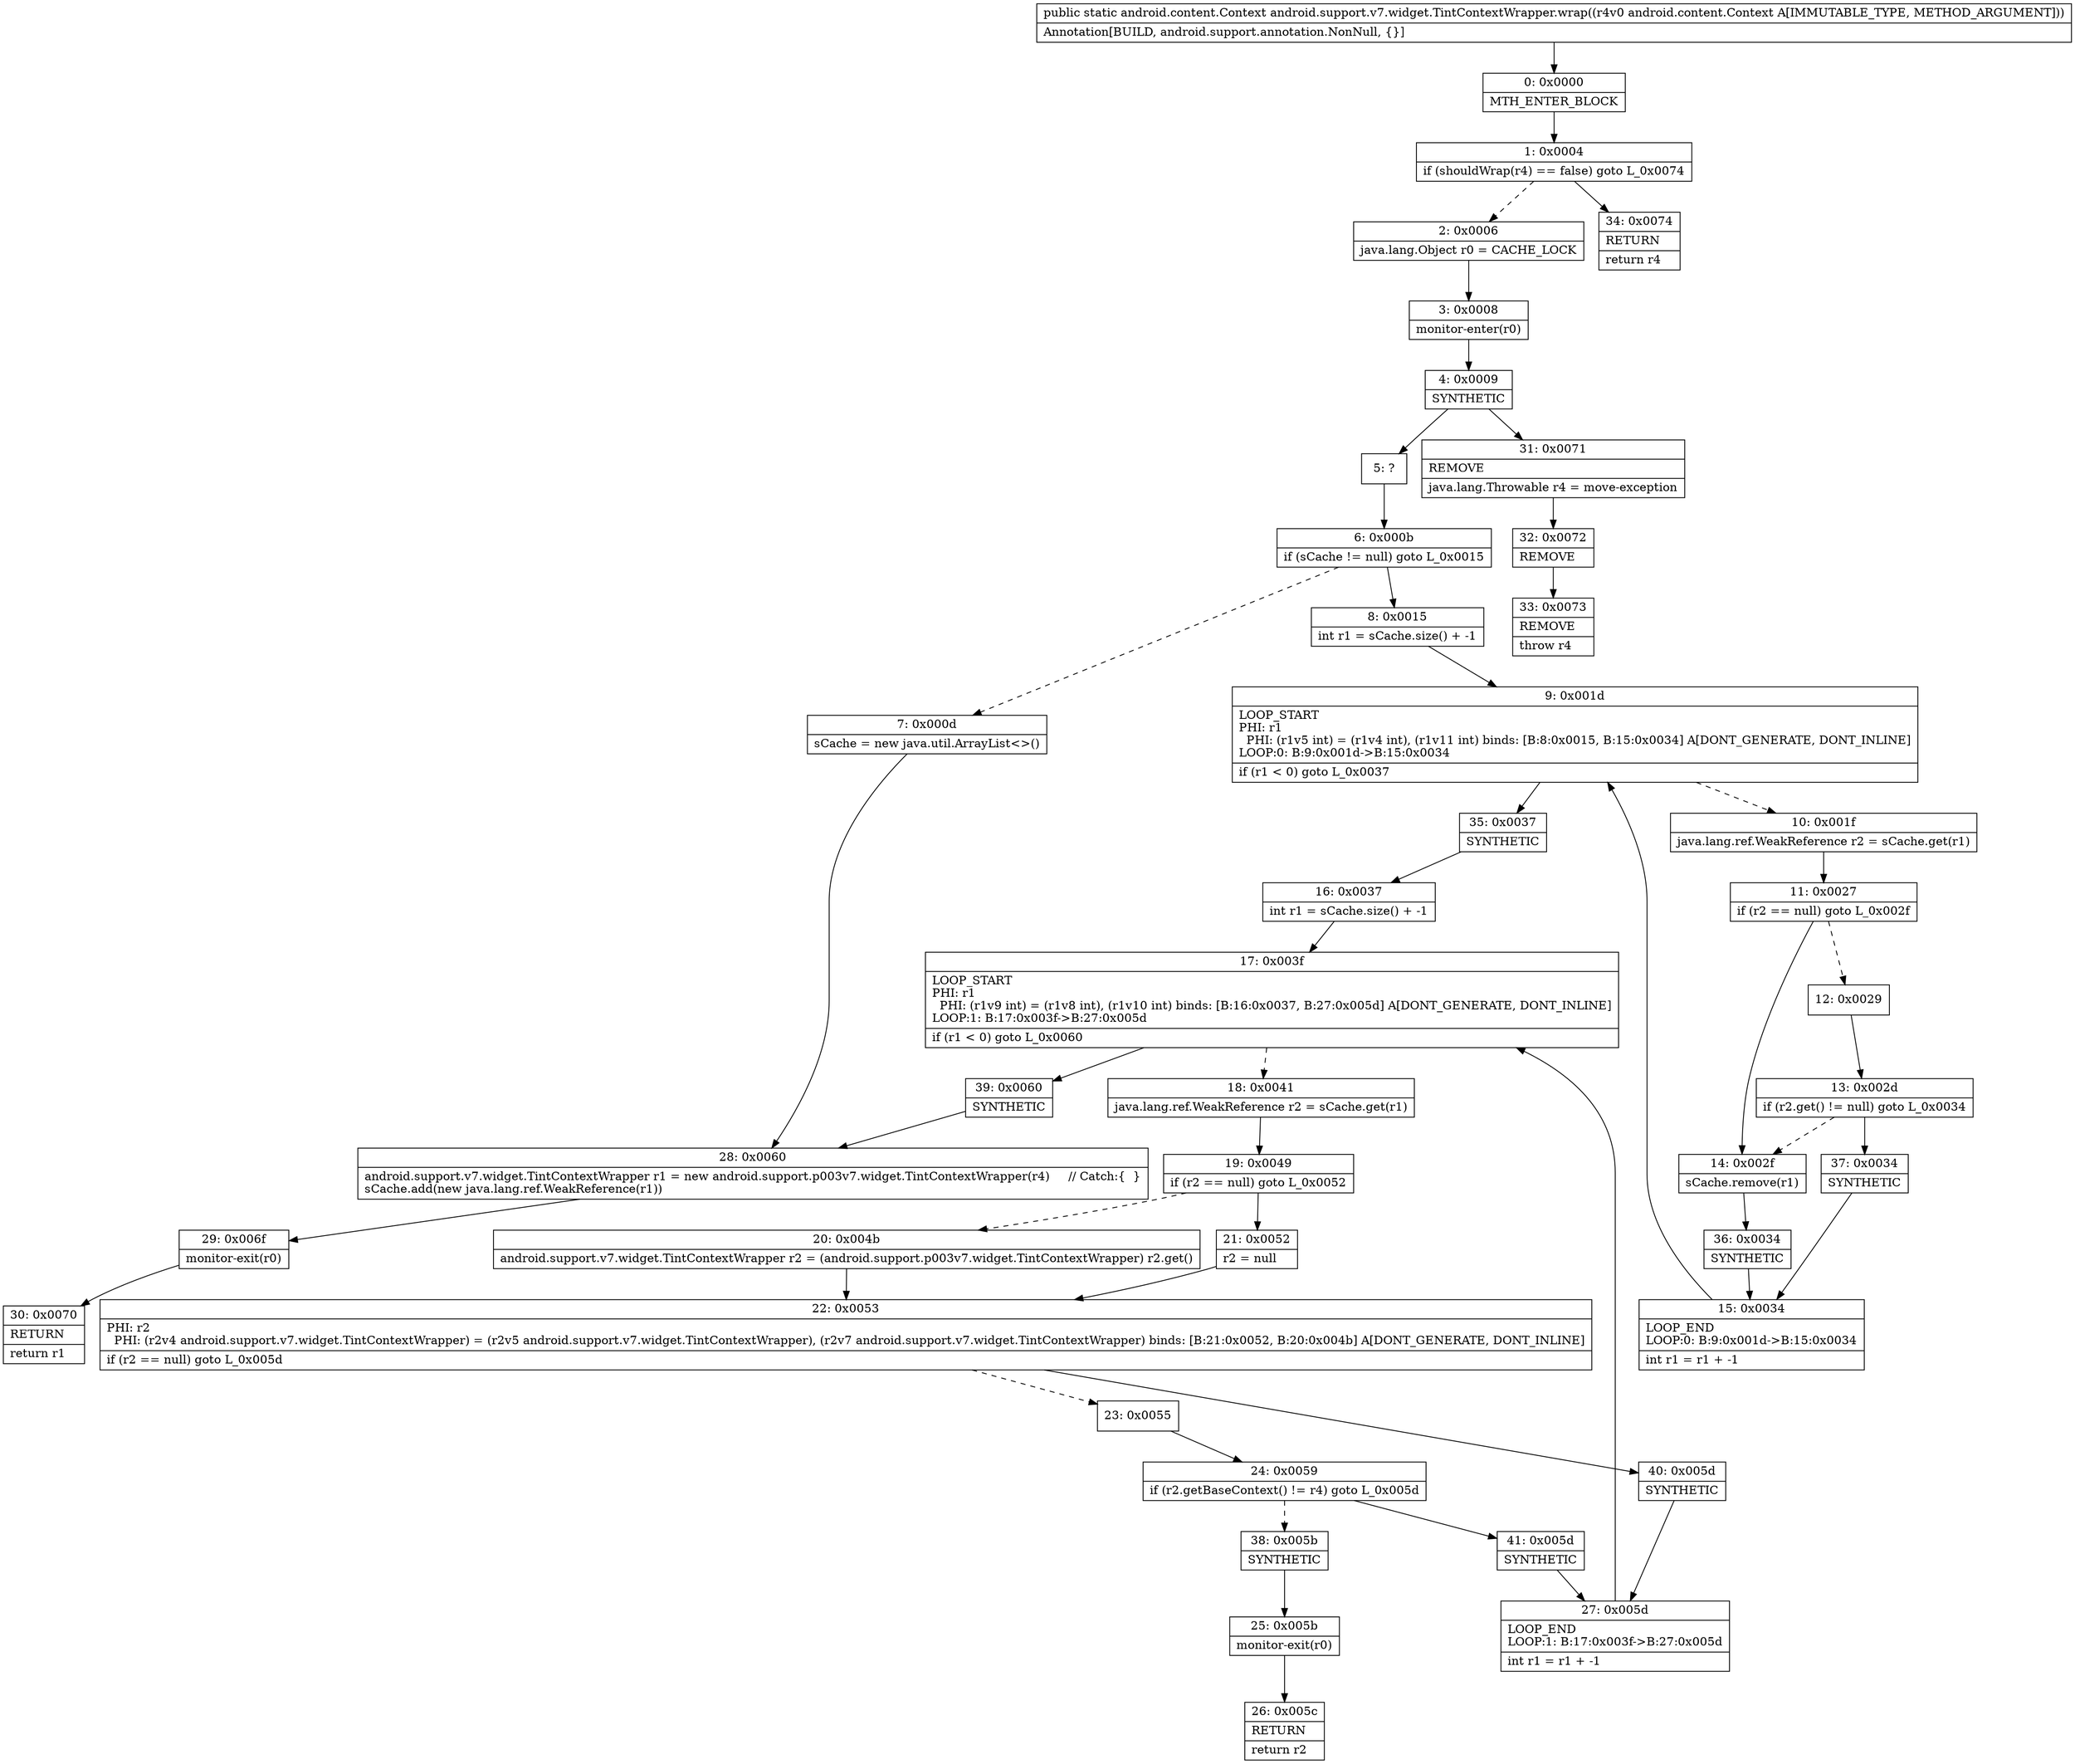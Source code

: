 digraph "CFG forandroid.support.v7.widget.TintContextWrapper.wrap(Landroid\/content\/Context;)Landroid\/content\/Context;" {
Node_0 [shape=record,label="{0\:\ 0x0000|MTH_ENTER_BLOCK\l}"];
Node_1 [shape=record,label="{1\:\ 0x0004|if (shouldWrap(r4) == false) goto L_0x0074\l}"];
Node_2 [shape=record,label="{2\:\ 0x0006|java.lang.Object r0 = CACHE_LOCK\l}"];
Node_3 [shape=record,label="{3\:\ 0x0008|monitor\-enter(r0)\l}"];
Node_4 [shape=record,label="{4\:\ 0x0009|SYNTHETIC\l}"];
Node_5 [shape=record,label="{5\:\ ?}"];
Node_6 [shape=record,label="{6\:\ 0x000b|if (sCache != null) goto L_0x0015\l}"];
Node_7 [shape=record,label="{7\:\ 0x000d|sCache = new java.util.ArrayList\<\>()\l}"];
Node_8 [shape=record,label="{8\:\ 0x0015|int r1 = sCache.size() + \-1\l}"];
Node_9 [shape=record,label="{9\:\ 0x001d|LOOP_START\lPHI: r1 \l  PHI: (r1v5 int) = (r1v4 int), (r1v11 int) binds: [B:8:0x0015, B:15:0x0034] A[DONT_GENERATE, DONT_INLINE]\lLOOP:0: B:9:0x001d\-\>B:15:0x0034\l|if (r1 \< 0) goto L_0x0037\l}"];
Node_10 [shape=record,label="{10\:\ 0x001f|java.lang.ref.WeakReference r2 = sCache.get(r1)\l}"];
Node_11 [shape=record,label="{11\:\ 0x0027|if (r2 == null) goto L_0x002f\l}"];
Node_12 [shape=record,label="{12\:\ 0x0029}"];
Node_13 [shape=record,label="{13\:\ 0x002d|if (r2.get() != null) goto L_0x0034\l}"];
Node_14 [shape=record,label="{14\:\ 0x002f|sCache.remove(r1)\l}"];
Node_15 [shape=record,label="{15\:\ 0x0034|LOOP_END\lLOOP:0: B:9:0x001d\-\>B:15:0x0034\l|int r1 = r1 + \-1\l}"];
Node_16 [shape=record,label="{16\:\ 0x0037|int r1 = sCache.size() + \-1\l}"];
Node_17 [shape=record,label="{17\:\ 0x003f|LOOP_START\lPHI: r1 \l  PHI: (r1v9 int) = (r1v8 int), (r1v10 int) binds: [B:16:0x0037, B:27:0x005d] A[DONT_GENERATE, DONT_INLINE]\lLOOP:1: B:17:0x003f\-\>B:27:0x005d\l|if (r1 \< 0) goto L_0x0060\l}"];
Node_18 [shape=record,label="{18\:\ 0x0041|java.lang.ref.WeakReference r2 = sCache.get(r1)\l}"];
Node_19 [shape=record,label="{19\:\ 0x0049|if (r2 == null) goto L_0x0052\l}"];
Node_20 [shape=record,label="{20\:\ 0x004b|android.support.v7.widget.TintContextWrapper r2 = (android.support.p003v7.widget.TintContextWrapper) r2.get()\l}"];
Node_21 [shape=record,label="{21\:\ 0x0052|r2 = null\l}"];
Node_22 [shape=record,label="{22\:\ 0x0053|PHI: r2 \l  PHI: (r2v4 android.support.v7.widget.TintContextWrapper) = (r2v5 android.support.v7.widget.TintContextWrapper), (r2v7 android.support.v7.widget.TintContextWrapper) binds: [B:21:0x0052, B:20:0x004b] A[DONT_GENERATE, DONT_INLINE]\l|if (r2 == null) goto L_0x005d\l}"];
Node_23 [shape=record,label="{23\:\ 0x0055}"];
Node_24 [shape=record,label="{24\:\ 0x0059|if (r2.getBaseContext() != r4) goto L_0x005d\l}"];
Node_25 [shape=record,label="{25\:\ 0x005b|monitor\-exit(r0)\l}"];
Node_26 [shape=record,label="{26\:\ 0x005c|RETURN\l|return r2\l}"];
Node_27 [shape=record,label="{27\:\ 0x005d|LOOP_END\lLOOP:1: B:17:0x003f\-\>B:27:0x005d\l|int r1 = r1 + \-1\l}"];
Node_28 [shape=record,label="{28\:\ 0x0060|android.support.v7.widget.TintContextWrapper r1 = new android.support.p003v7.widget.TintContextWrapper(r4)     \/\/ Catch:\{  \}\lsCache.add(new java.lang.ref.WeakReference(r1))\l}"];
Node_29 [shape=record,label="{29\:\ 0x006f|monitor\-exit(r0)\l}"];
Node_30 [shape=record,label="{30\:\ 0x0070|RETURN\l|return r1\l}"];
Node_31 [shape=record,label="{31\:\ 0x0071|REMOVE\l|java.lang.Throwable r4 = move\-exception\l}"];
Node_32 [shape=record,label="{32\:\ 0x0072|REMOVE\l}"];
Node_33 [shape=record,label="{33\:\ 0x0073|REMOVE\l|throw r4\l}"];
Node_34 [shape=record,label="{34\:\ 0x0074|RETURN\l|return r4\l}"];
Node_35 [shape=record,label="{35\:\ 0x0037|SYNTHETIC\l}"];
Node_36 [shape=record,label="{36\:\ 0x0034|SYNTHETIC\l}"];
Node_37 [shape=record,label="{37\:\ 0x0034|SYNTHETIC\l}"];
Node_38 [shape=record,label="{38\:\ 0x005b|SYNTHETIC\l}"];
Node_39 [shape=record,label="{39\:\ 0x0060|SYNTHETIC\l}"];
Node_40 [shape=record,label="{40\:\ 0x005d|SYNTHETIC\l}"];
Node_41 [shape=record,label="{41\:\ 0x005d|SYNTHETIC\l}"];
MethodNode[shape=record,label="{public static android.content.Context android.support.v7.widget.TintContextWrapper.wrap((r4v0 android.content.Context A[IMMUTABLE_TYPE, METHOD_ARGUMENT]))  | Annotation[BUILD, android.support.annotation.NonNull, \{\}]\l}"];
MethodNode -> Node_0;
Node_0 -> Node_1;
Node_1 -> Node_2[style=dashed];
Node_1 -> Node_34;
Node_2 -> Node_3;
Node_3 -> Node_4;
Node_4 -> Node_5;
Node_4 -> Node_31;
Node_5 -> Node_6;
Node_6 -> Node_7[style=dashed];
Node_6 -> Node_8;
Node_7 -> Node_28;
Node_8 -> Node_9;
Node_9 -> Node_10[style=dashed];
Node_9 -> Node_35;
Node_10 -> Node_11;
Node_11 -> Node_12[style=dashed];
Node_11 -> Node_14;
Node_12 -> Node_13;
Node_13 -> Node_14[style=dashed];
Node_13 -> Node_37;
Node_14 -> Node_36;
Node_15 -> Node_9;
Node_16 -> Node_17;
Node_17 -> Node_18[style=dashed];
Node_17 -> Node_39;
Node_18 -> Node_19;
Node_19 -> Node_20[style=dashed];
Node_19 -> Node_21;
Node_20 -> Node_22;
Node_21 -> Node_22;
Node_22 -> Node_23[style=dashed];
Node_22 -> Node_40;
Node_23 -> Node_24;
Node_24 -> Node_38[style=dashed];
Node_24 -> Node_41;
Node_25 -> Node_26;
Node_27 -> Node_17;
Node_28 -> Node_29;
Node_29 -> Node_30;
Node_31 -> Node_32;
Node_32 -> Node_33;
Node_35 -> Node_16;
Node_36 -> Node_15;
Node_37 -> Node_15;
Node_38 -> Node_25;
Node_39 -> Node_28;
Node_40 -> Node_27;
Node_41 -> Node_27;
}

